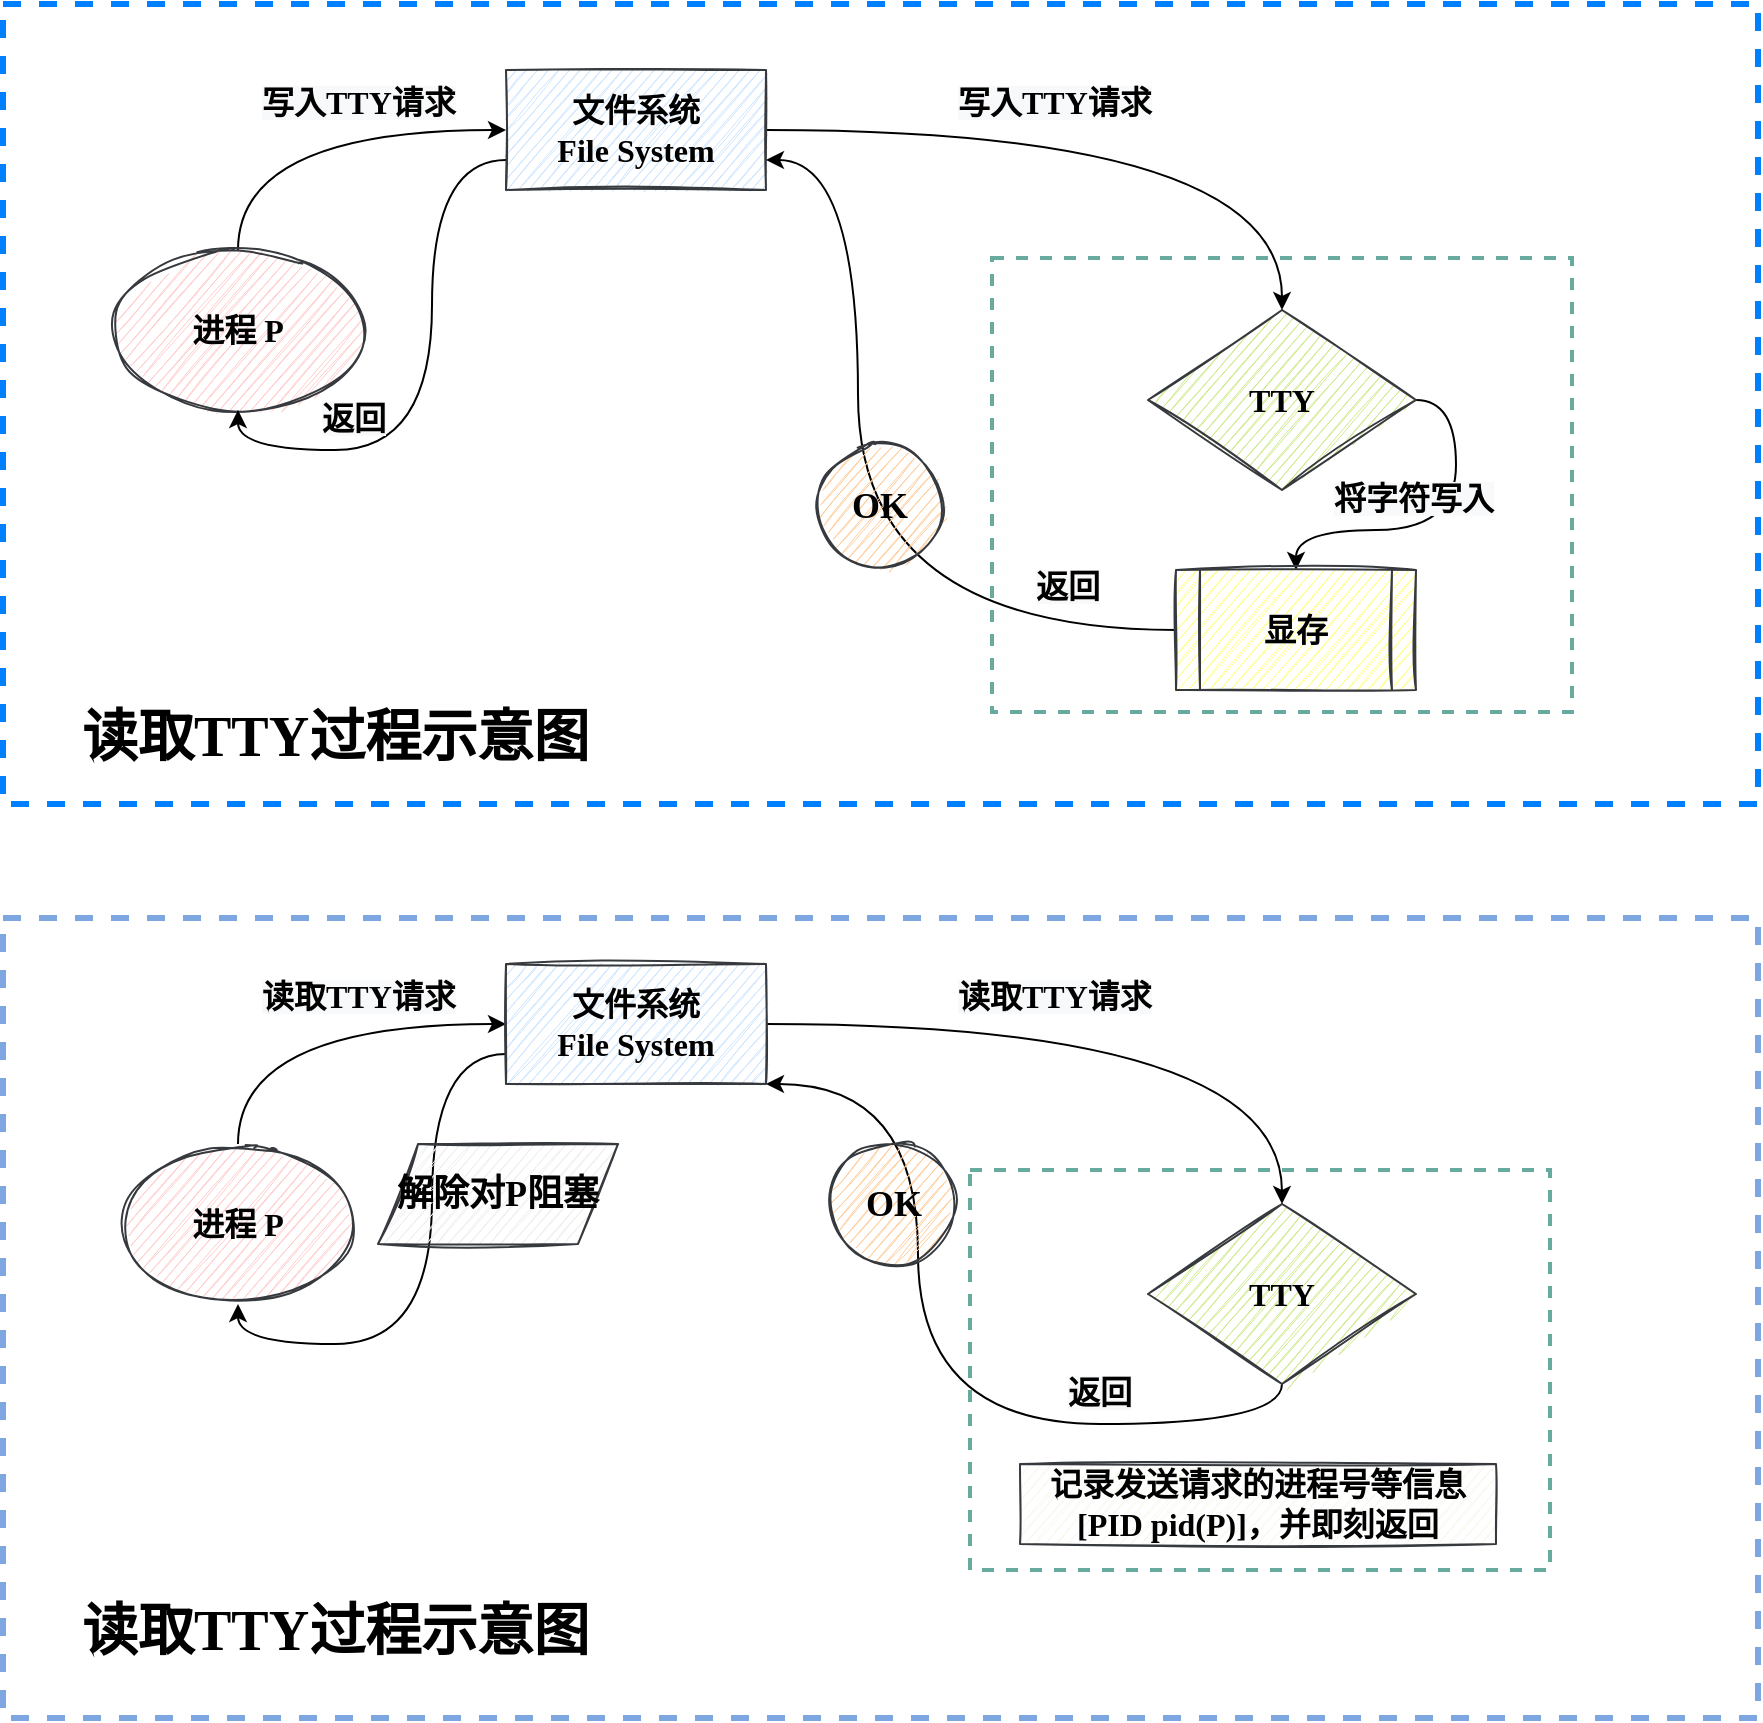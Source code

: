 <mxfile version="14.1.1" type="github">
  <diagram id="re15Rb0JpsQiYsEudaRB" name="Page-1">
    <mxGraphModel dx="2146" dy="829" grid="1" gridSize="10" guides="1" tooltips="1" connect="1" arrows="1" fold="1" page="1" pageScale="1" pageWidth="827" pageHeight="1169" math="0" shadow="0">
      <root>
        <mxCell id="0" />
        <mxCell id="1" parent="0" />
        <mxCell id="iDL0mzzt14MPATJzExOn-60" value="" style="rounded=0;whiteSpace=wrap;html=1;shadow=0;glass=0;sketch=0;strokeWidth=3;fillColor=none;gradientColor=none;dashed=1;strokeColor=#7EA6E0;" vertex="1" parent="1">
          <mxGeometry x="32.5" y="687" width="877.5" height="400" as="geometry" />
        </mxCell>
        <mxCell id="iDL0mzzt14MPATJzExOn-75" style="edgeStyle=orthogonalEdgeStyle;curved=1;rounded=0;orthogonalLoop=1;jettySize=auto;html=1;exitX=0.5;exitY=0;exitDx=0;exitDy=0;entryX=0;entryY=0.5;entryDx=0;entryDy=0;strokeWidth=1;" edge="1" parent="1" source="iDL0mzzt14MPATJzExOn-73" target="iDL0mzzt14MPATJzExOn-74">
          <mxGeometry relative="1" as="geometry" />
        </mxCell>
        <mxCell id="iDL0mzzt14MPATJzExOn-73" value="&lt;b style=&quot;font-family: &amp;#34;comic sans ms&amp;#34; ; font-size: 16px&quot;&gt;进程 P&lt;/b&gt;" style="ellipse;whiteSpace=wrap;html=1;rounded=0;shadow=0;glass=0;sketch=1;strokeWidth=1;fillColor=#ffcccc;strokeColor=#36393d;" vertex="1" parent="1">
          <mxGeometry x="90" y="800" width="120" height="80" as="geometry" />
        </mxCell>
        <mxCell id="iDL0mzzt14MPATJzExOn-80" style="edgeStyle=orthogonalEdgeStyle;curved=1;rounded=0;orthogonalLoop=1;jettySize=auto;html=1;exitX=1;exitY=0.5;exitDx=0;exitDy=0;entryX=0.5;entryY=0;entryDx=0;entryDy=0;strokeWidth=1;" edge="1" parent="1" source="iDL0mzzt14MPATJzExOn-74" target="iDL0mzzt14MPATJzExOn-78">
          <mxGeometry relative="1" as="geometry" />
        </mxCell>
        <mxCell id="iDL0mzzt14MPATJzExOn-104" style="edgeStyle=orthogonalEdgeStyle;curved=1;rounded=0;orthogonalLoop=1;jettySize=auto;html=1;exitX=0;exitY=0.75;exitDx=0;exitDy=0;entryX=0.5;entryY=1;entryDx=0;entryDy=0;strokeWidth=1;" edge="1" parent="1" source="iDL0mzzt14MPATJzExOn-74" target="iDL0mzzt14MPATJzExOn-73">
          <mxGeometry relative="1" as="geometry" />
        </mxCell>
        <mxCell id="iDL0mzzt14MPATJzExOn-74" value="&lt;font face=&quot;comic sans ms&quot;&gt;&lt;span style=&quot;font-size: 16px&quot;&gt;&lt;b&gt;文件系统&lt;br&gt;File System&lt;br&gt;&lt;/b&gt;&lt;/span&gt;&lt;/font&gt;" style="rounded=0;whiteSpace=wrap;html=1;shadow=0;sketch=1;fillColor=#cce5ff;strokeColor=#36393d;" vertex="1" parent="1">
          <mxGeometry x="284" y="710" width="130" height="60" as="geometry" />
        </mxCell>
        <mxCell id="iDL0mzzt14MPATJzExOn-76" value="&lt;b style=&quot;color: rgb(0 , 0 , 0) ; font-family: &amp;#34;comic sans ms&amp;#34; ; font-size: 16px ; font-style: normal ; letter-spacing: normal ; text-align: center ; text-indent: 0px ; text-transform: none ; word-spacing: 0px ; background-color: rgb(248 , 249 , 250)&quot;&gt;读取TTY请求&lt;/b&gt;" style="text;whiteSpace=wrap;html=1;rounded=0;" vertex="1" parent="1">
          <mxGeometry x="160" y="710" width="100" height="30" as="geometry" />
        </mxCell>
        <mxCell id="iDL0mzzt14MPATJzExOn-91" style="edgeStyle=orthogonalEdgeStyle;curved=1;rounded=0;orthogonalLoop=1;jettySize=auto;html=1;exitX=0.5;exitY=1;exitDx=0;exitDy=0;entryX=1;entryY=1;entryDx=0;entryDy=0;strokeWidth=1;" edge="1" parent="1" source="iDL0mzzt14MPATJzExOn-78" target="iDL0mzzt14MPATJzExOn-74">
          <mxGeometry relative="1" as="geometry">
            <Array as="points">
              <mxPoint x="672" y="940" />
              <mxPoint x="490" y="940" />
              <mxPoint x="490" y="770" />
            </Array>
          </mxGeometry>
        </mxCell>
        <mxCell id="iDL0mzzt14MPATJzExOn-78" value="&lt;b style=&quot;font-family: &amp;#34;comic sans ms&amp;#34; ; font-size: 16px&quot;&gt;TTY&lt;/b&gt;" style="rhombus;whiteSpace=wrap;html=1;rounded=0;shadow=0;glass=0;sketch=1;strokeColor=#36393d;strokeWidth=1;fillColor=#cdeb8b;" vertex="1" parent="1">
          <mxGeometry x="605" y="830" width="134" height="90" as="geometry" />
        </mxCell>
        <mxCell id="iDL0mzzt14MPATJzExOn-81" value="&lt;b style=&quot;color: rgb(0 , 0 , 0) ; font-family: &amp;#34;comic sans ms&amp;#34; ; font-size: 16px ; font-style: normal ; letter-spacing: normal ; text-align: center ; text-indent: 0px ; text-transform: none ; word-spacing: 0px ; background-color: rgb(248 , 249 , 250)&quot;&gt;读取TTY请求&lt;/b&gt;" style="text;whiteSpace=wrap;html=1;rounded=0;" vertex="1" parent="1">
          <mxGeometry x="507.5" y="710" width="122.5" height="30" as="geometry" />
        </mxCell>
        <mxCell id="iDL0mzzt14MPATJzExOn-83" value="&lt;font face=&quot;comic sans ms&quot;&gt;&lt;span style=&quot;font-size: 16px&quot;&gt;&lt;b&gt;记录发送请求的进程号等信息&lt;br&gt;[PID pid(P)]，并即刻返回&lt;br&gt;&lt;/b&gt;&lt;/span&gt;&lt;/font&gt;" style="rounded=0;whiteSpace=wrap;html=1;shadow=0;sketch=1;fillColor=#f9f7ed;strokeColor=#36393d;" vertex="1" parent="1">
          <mxGeometry x="541" y="960" width="238" height="40" as="geometry" />
        </mxCell>
        <mxCell id="iDL0mzzt14MPATJzExOn-84" value="" style="rounded=0;whiteSpace=wrap;html=1;shadow=0;glass=0;dashed=1;sketch=0;strokeWidth=2;fillColor=none;gradientColor=none;strokeColor=#67AB9F;" vertex="1" parent="1">
          <mxGeometry x="516" y="813" width="290" height="200" as="geometry" />
        </mxCell>
        <mxCell id="iDL0mzzt14MPATJzExOn-93" value="&lt;b style=&quot;color: rgb(0 , 0 , 0) ; font-family: &amp;#34;comic sans ms&amp;#34; ; font-size: 16px ; font-style: normal ; letter-spacing: normal ; text-align: center ; text-indent: 0px ; text-transform: none ; word-spacing: 0px ; background-color: rgb(248 , 249 , 250)&quot;&gt;返回&lt;/b&gt;" style="text;whiteSpace=wrap;html=1;rounded=0;" vertex="1" parent="1">
          <mxGeometry x="563" y="908" width="60" height="40" as="geometry" />
        </mxCell>
        <mxCell id="iDL0mzzt14MPATJzExOn-100" value="&lt;b style=&quot;font-family: &amp;#34;comic sans ms&amp;#34;&quot;&gt;&lt;font style=&quot;font-size: 18px&quot;&gt;OK&lt;/font&gt;&lt;/b&gt;" style="ellipse;whiteSpace=wrap;html=1;aspect=fixed;rounded=0;shadow=0;glass=0;sketch=1;strokeColor=#36393d;strokeWidth=1;fillColor=#ffcc99;" vertex="1" parent="1">
          <mxGeometry x="447.5" y="800" width="60" height="60" as="geometry" />
        </mxCell>
        <mxCell id="iDL0mzzt14MPATJzExOn-106" value="&lt;b style=&quot;font-family: &amp;#34;comic sans ms&amp;#34;&quot;&gt;&lt;font style=&quot;font-size: 18px&quot;&gt;解除对P阻塞&lt;/font&gt;&lt;/b&gt;" style="shape=parallelogram;perimeter=parallelogramPerimeter;whiteSpace=wrap;html=1;fixedSize=1;rounded=0;shadow=0;glass=0;sketch=1;strokeColor=#36393d;strokeWidth=1;fillColor=#eeeeee;" vertex="1" parent="1">
          <mxGeometry x="220" y="800" width="120" height="50" as="geometry" />
        </mxCell>
        <mxCell id="iDL0mzzt14MPATJzExOn-107" value="&lt;div style=&quot;text-align: center&quot;&gt;&lt;span style=&quot;font-size: 28px&quot;&gt;&lt;font face=&quot;comic sans ms&quot;&gt;&lt;b&gt;读取TTY过程示意图&lt;/b&gt;&lt;/font&gt;&lt;/span&gt;&lt;/div&gt;" style="text;whiteSpace=wrap;html=1;" vertex="1" parent="1">
          <mxGeometry x="70" y="1020" width="270" height="30" as="geometry" />
        </mxCell>
        <mxCell id="iDL0mzzt14MPATJzExOn-109" value="" style="rounded=0;whiteSpace=wrap;html=1;shadow=0;glass=0;sketch=0;strokeWidth=3;fillColor=none;gradientColor=none;dashed=1;strokeColor=#007FFF;" vertex="1" parent="1">
          <mxGeometry x="32.5" y="230" width="877.5" height="400" as="geometry" />
        </mxCell>
        <mxCell id="iDL0mzzt14MPATJzExOn-110" style="edgeStyle=orthogonalEdgeStyle;curved=1;rounded=0;orthogonalLoop=1;jettySize=auto;html=1;exitX=0.5;exitY=0;exitDx=0;exitDy=0;entryX=0;entryY=0.5;entryDx=0;entryDy=0;strokeWidth=1;" edge="1" parent="1" source="iDL0mzzt14MPATJzExOn-111" target="iDL0mzzt14MPATJzExOn-114">
          <mxGeometry relative="1" as="geometry" />
        </mxCell>
        <mxCell id="iDL0mzzt14MPATJzExOn-111" value="&lt;b style=&quot;font-family: &amp;#34;comic sans ms&amp;#34; ; font-size: 16px&quot;&gt;进程 P&lt;/b&gt;" style="ellipse;whiteSpace=wrap;html=1;rounded=0;shadow=0;glass=0;sketch=1;strokeWidth=1;fillColor=#ffcccc;strokeColor=#36393d;" vertex="1" parent="1">
          <mxGeometry x="90" y="353" width="120" height="80" as="geometry" />
        </mxCell>
        <mxCell id="iDL0mzzt14MPATJzExOn-112" style="edgeStyle=orthogonalEdgeStyle;curved=1;rounded=0;orthogonalLoop=1;jettySize=auto;html=1;exitX=1;exitY=0.5;exitDx=0;exitDy=0;entryX=0.5;entryY=0;entryDx=0;entryDy=0;strokeWidth=1;" edge="1" parent="1" source="iDL0mzzt14MPATJzExOn-114" target="iDL0mzzt14MPATJzExOn-117">
          <mxGeometry relative="1" as="geometry" />
        </mxCell>
        <mxCell id="iDL0mzzt14MPATJzExOn-113" style="edgeStyle=orthogonalEdgeStyle;curved=1;rounded=0;orthogonalLoop=1;jettySize=auto;html=1;exitX=0;exitY=0.75;exitDx=0;exitDy=0;entryX=0.5;entryY=1;entryDx=0;entryDy=0;strokeWidth=1;" edge="1" parent="1" source="iDL0mzzt14MPATJzExOn-114" target="iDL0mzzt14MPATJzExOn-111">
          <mxGeometry relative="1" as="geometry" />
        </mxCell>
        <mxCell id="iDL0mzzt14MPATJzExOn-114" value="&lt;font face=&quot;comic sans ms&quot;&gt;&lt;span style=&quot;font-size: 16px&quot;&gt;&lt;b&gt;文件系统&lt;br&gt;File System&lt;br&gt;&lt;/b&gt;&lt;/span&gt;&lt;/font&gt;" style="rounded=0;whiteSpace=wrap;html=1;shadow=0;sketch=1;fillColor=#cce5ff;strokeColor=#36393d;" vertex="1" parent="1">
          <mxGeometry x="284" y="263" width="130" height="60" as="geometry" />
        </mxCell>
        <mxCell id="iDL0mzzt14MPATJzExOn-115" value="&lt;b style=&quot;color: rgb(0 , 0 , 0) ; font-family: &amp;#34;comic sans ms&amp;#34; ; font-size: 16px ; font-style: normal ; letter-spacing: normal ; text-align: center ; text-indent: 0px ; text-transform: none ; word-spacing: 0px ; background-color: rgb(248 , 249 , 250)&quot;&gt;写入TTY请求&lt;/b&gt;" style="text;whiteSpace=wrap;html=1;rounded=0;" vertex="1" parent="1">
          <mxGeometry x="160" y="263" width="100" height="30" as="geometry" />
        </mxCell>
        <mxCell id="iDL0mzzt14MPATJzExOn-126" style="edgeStyle=orthogonalEdgeStyle;curved=1;rounded=0;orthogonalLoop=1;jettySize=auto;html=1;exitX=1;exitY=0.5;exitDx=0;exitDy=0;entryX=0.5;entryY=0;entryDx=0;entryDy=0;strokeWidth=1;" edge="1" parent="1" source="iDL0mzzt14MPATJzExOn-117" target="iDL0mzzt14MPATJzExOn-125">
          <mxGeometry relative="1" as="geometry" />
        </mxCell>
        <mxCell id="iDL0mzzt14MPATJzExOn-117" value="&lt;b style=&quot;font-family: &amp;#34;comic sans ms&amp;#34; ; font-size: 16px&quot;&gt;TTY&lt;/b&gt;" style="rhombus;whiteSpace=wrap;html=1;rounded=0;shadow=0;glass=0;sketch=1;strokeColor=#36393d;strokeWidth=1;fillColor=#cdeb8b;" vertex="1" parent="1">
          <mxGeometry x="605" y="383" width="134" height="90" as="geometry" />
        </mxCell>
        <mxCell id="iDL0mzzt14MPATJzExOn-118" value="&lt;b style=&quot;color: rgb(0 , 0 , 0) ; font-family: &amp;#34;comic sans ms&amp;#34; ; font-size: 16px ; font-style: normal ; letter-spacing: normal ; text-align: center ; text-indent: 0px ; text-transform: none ; word-spacing: 0px ; background-color: rgb(248 , 249 , 250)&quot;&gt;写入TTY请求&lt;/b&gt;" style="text;whiteSpace=wrap;html=1;rounded=0;" vertex="1" parent="1">
          <mxGeometry x="507.5" y="263" width="122.5" height="30" as="geometry" />
        </mxCell>
        <mxCell id="iDL0mzzt14MPATJzExOn-120" value="" style="rounded=0;whiteSpace=wrap;html=1;shadow=0;glass=0;dashed=1;sketch=0;strokeWidth=2;fillColor=none;gradientColor=none;strokeColor=#67AB9F;" vertex="1" parent="1">
          <mxGeometry x="527" y="357" width="290" height="227" as="geometry" />
        </mxCell>
        <mxCell id="iDL0mzzt14MPATJzExOn-121" value="&lt;b style=&quot;color: rgb(0 , 0 , 0) ; font-family: &amp;#34;comic sans ms&amp;#34; ; font-size: 16px ; font-style: normal ; letter-spacing: normal ; text-align: center ; text-indent: 0px ; text-transform: none ; word-spacing: 0px ; background-color: rgb(248 , 249 , 250)&quot;&gt;返回&lt;/b&gt;" style="text;whiteSpace=wrap;html=1;rounded=0;" vertex="1" parent="1">
          <mxGeometry x="547" y="505" width="60" height="40" as="geometry" />
        </mxCell>
        <mxCell id="iDL0mzzt14MPATJzExOn-124" value="&lt;div style=&quot;text-align: center&quot;&gt;&lt;span style=&quot;font-size: 28px&quot;&gt;&lt;font face=&quot;comic sans ms&quot;&gt;&lt;b&gt;读取TTY过程示意图&lt;/b&gt;&lt;/font&gt;&lt;/span&gt;&lt;/div&gt;" style="text;whiteSpace=wrap;html=1;" vertex="1" parent="1">
          <mxGeometry x="70" y="573" width="270" height="30" as="geometry" />
        </mxCell>
        <mxCell id="iDL0mzzt14MPATJzExOn-128" style="edgeStyle=orthogonalEdgeStyle;curved=1;rounded=0;orthogonalLoop=1;jettySize=auto;html=1;exitX=0;exitY=0.5;exitDx=0;exitDy=0;entryX=1;entryY=0.75;entryDx=0;entryDy=0;strokeWidth=1;" edge="1" parent="1" source="iDL0mzzt14MPATJzExOn-125" target="iDL0mzzt14MPATJzExOn-114">
          <mxGeometry relative="1" as="geometry">
            <Array as="points">
              <mxPoint x="460" y="543" />
              <mxPoint x="460" y="308" />
            </Array>
          </mxGeometry>
        </mxCell>
        <mxCell id="iDL0mzzt14MPATJzExOn-125" value="&lt;b style=&quot;font-family: &amp;#34;comic sans ms&amp;#34; ; font-size: 16px&quot;&gt;显存&lt;/b&gt;" style="shape=process;whiteSpace=wrap;html=1;backgroundOutline=1;rounded=0;shadow=0;glass=0;sketch=1;strokeColor=#36393d;strokeWidth=1;fillColor=#ffff88;" vertex="1" parent="1">
          <mxGeometry x="619" y="513" width="120" height="60" as="geometry" />
        </mxCell>
        <mxCell id="iDL0mzzt14MPATJzExOn-127" value="&lt;b style=&quot;color: rgb(0, 0, 0); font-family: &amp;quot;comic sans ms&amp;quot;; font-size: 16px; font-style: normal; letter-spacing: normal; text-align: center; text-indent: 0px; text-transform: none; word-spacing: 0px; background-color: rgb(248, 249, 250);&quot;&gt;将字符写入&lt;/b&gt;" style="text;whiteSpace=wrap;html=1;" vertex="1" parent="1">
          <mxGeometry x="696" y="461" width="110" height="30" as="geometry" />
        </mxCell>
        <mxCell id="iDL0mzzt14MPATJzExOn-131" value="&lt;b style=&quot;font-family: &amp;#34;comic sans ms&amp;#34;&quot;&gt;&lt;font style=&quot;font-size: 18px&quot;&gt;OK&lt;/font&gt;&lt;/b&gt;" style="ellipse;whiteSpace=wrap;html=1;aspect=fixed;rounded=0;shadow=0;glass=0;sketch=1;strokeColor=#36393d;strokeWidth=1;fillColor=#ffcc99;" vertex="1" parent="1">
          <mxGeometry x="441.25" y="451" width="60" height="60" as="geometry" />
        </mxCell>
        <mxCell id="iDL0mzzt14MPATJzExOn-132" value="&lt;b style=&quot;color: rgb(0 , 0 , 0) ; font-family: &amp;#34;comic sans ms&amp;#34; ; font-size: 16px ; font-style: normal ; letter-spacing: normal ; text-align: center ; text-indent: 0px ; text-transform: none ; word-spacing: 0px ; background-color: rgb(248 , 249 , 250)&quot;&gt;返回&lt;/b&gt;" style="text;whiteSpace=wrap;html=1;rounded=0;" vertex="1" parent="1">
          <mxGeometry x="190" y="421" width="60" height="40" as="geometry" />
        </mxCell>
      </root>
    </mxGraphModel>
  </diagram>
</mxfile>
